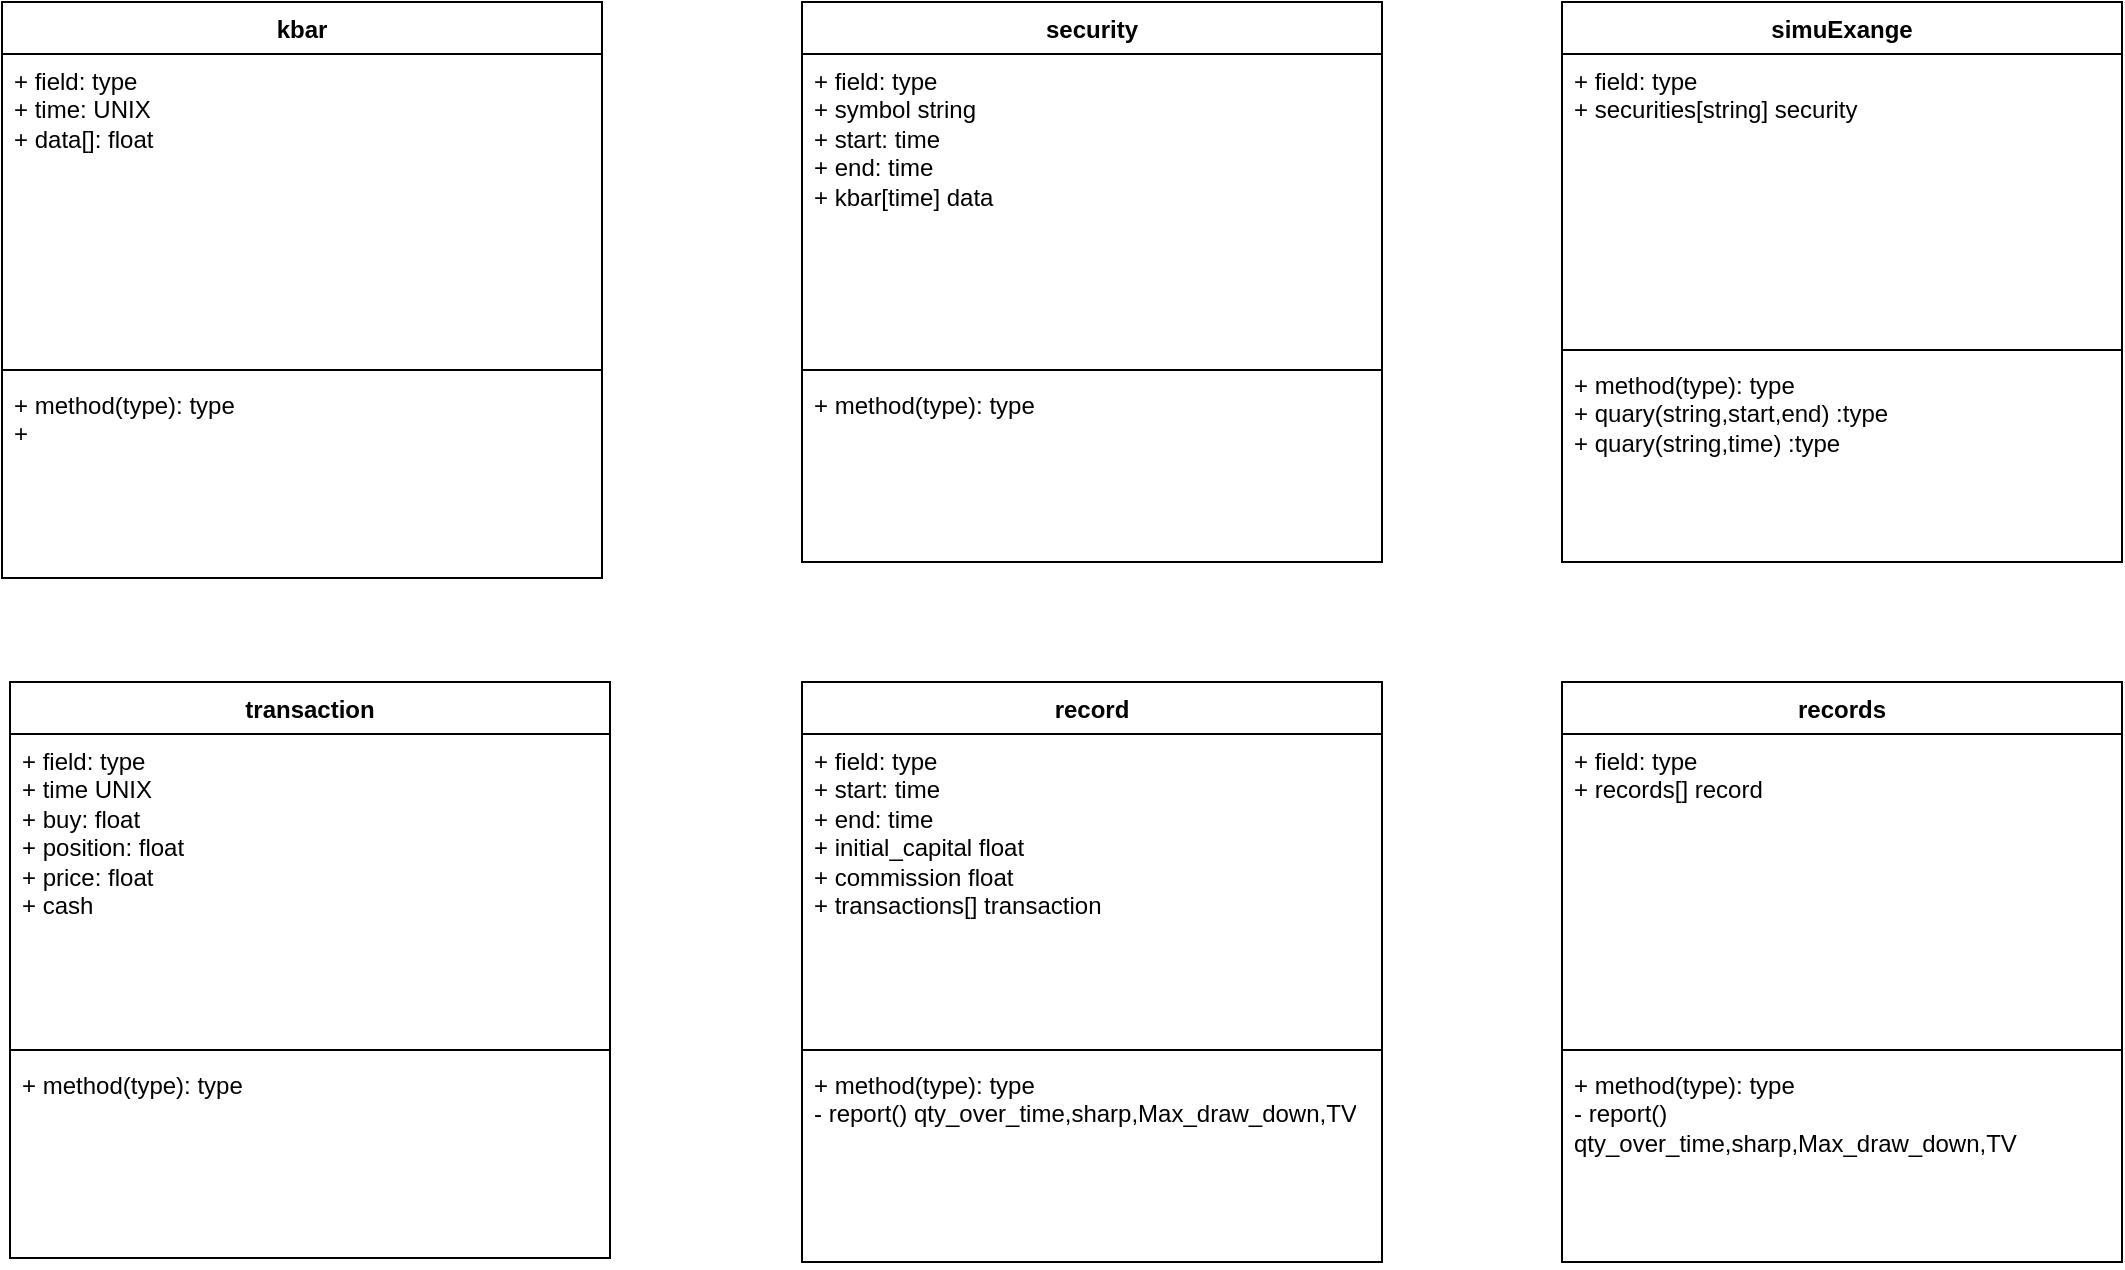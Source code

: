<mxfile version="26.1.1">
  <diagram name="第 1 页" id="eEJtGMIXdbM9ThFpS3Nj">
    <mxGraphModel dx="2074" dy="1098" grid="1" gridSize="10" guides="1" tooltips="1" connect="1" arrows="1" fold="1" page="1" pageScale="1" pageWidth="827" pageHeight="1169" math="0" shadow="0">
      <root>
        <mxCell id="0" />
        <mxCell id="1" parent="0" />
        <mxCell id="I--uk0IJnU3XhjnONqk5-1" value="kbar" style="swimlane;fontStyle=1;align=center;verticalAlign=top;childLayout=stackLayout;horizontal=1;startSize=26;horizontalStack=0;resizeParent=1;resizeParentMax=0;resizeLast=0;collapsible=1;marginBottom=0;whiteSpace=wrap;html=1;" vertex="1" parent="1">
          <mxGeometry x="110" y="250" width="300" height="288" as="geometry" />
        </mxCell>
        <mxCell id="I--uk0IJnU3XhjnONqk5-2" value="+ field: type&lt;br&gt;+ time: UNIX&lt;div&gt;+ data[]: float&lt;/div&gt;&lt;div&gt;&lt;br&gt;&lt;/div&gt;" style="text;strokeColor=none;fillColor=none;align=left;verticalAlign=top;spacingLeft=4;spacingRight=4;overflow=hidden;rotatable=0;points=[[0,0.5],[1,0.5]];portConstraint=eastwest;whiteSpace=wrap;html=1;" vertex="1" parent="I--uk0IJnU3XhjnONqk5-1">
          <mxGeometry y="26" width="300" height="154" as="geometry" />
        </mxCell>
        <mxCell id="I--uk0IJnU3XhjnONqk5-3" value="" style="line;strokeWidth=1;fillColor=none;align=left;verticalAlign=middle;spacingTop=-1;spacingLeft=3;spacingRight=3;rotatable=0;labelPosition=right;points=[];portConstraint=eastwest;strokeColor=inherit;" vertex="1" parent="I--uk0IJnU3XhjnONqk5-1">
          <mxGeometry y="180" width="300" height="8" as="geometry" />
        </mxCell>
        <mxCell id="I--uk0IJnU3XhjnONqk5-4" value="+ method(type): type&lt;br&gt;+&amp;nbsp;" style="text;strokeColor=none;fillColor=none;align=left;verticalAlign=top;spacingLeft=4;spacingRight=4;overflow=hidden;rotatable=0;points=[[0,0.5],[1,0.5]];portConstraint=eastwest;whiteSpace=wrap;html=1;" vertex="1" parent="I--uk0IJnU3XhjnONqk5-1">
          <mxGeometry y="188" width="300" height="100" as="geometry" />
        </mxCell>
        <mxCell id="I--uk0IJnU3XhjnONqk5-5" value="security" style="swimlane;fontStyle=1;align=center;verticalAlign=top;childLayout=stackLayout;horizontal=1;startSize=26;horizontalStack=0;resizeParent=1;resizeParentMax=0;resizeLast=0;collapsible=1;marginBottom=0;whiteSpace=wrap;html=1;" vertex="1" parent="1">
          <mxGeometry x="510" y="250" width="290" height="280" as="geometry" />
        </mxCell>
        <mxCell id="I--uk0IJnU3XhjnONqk5-6" value="+ field: type&lt;div&gt;+ s&lt;span style=&quot;background-color: transparent; color: light-dark(rgb(0, 0, 0), rgb(255, 255, 255));&quot;&gt;ymbol string&lt;/span&gt;&lt;/div&gt;&lt;div&gt;&lt;div&gt;+ start: time&lt;/div&gt;&lt;div&gt;+ end: time&lt;/div&gt;&lt;div&gt;+ kbar[time] data&amp;nbsp;&lt;/div&gt;&lt;/div&gt;" style="text;strokeColor=none;fillColor=none;align=left;verticalAlign=top;spacingLeft=4;spacingRight=4;overflow=hidden;rotatable=0;points=[[0,0.5],[1,0.5]];portConstraint=eastwest;whiteSpace=wrap;html=1;" vertex="1" parent="I--uk0IJnU3XhjnONqk5-5">
          <mxGeometry y="26" width="290" height="154" as="geometry" />
        </mxCell>
        <mxCell id="I--uk0IJnU3XhjnONqk5-7" value="" style="line;strokeWidth=1;fillColor=none;align=left;verticalAlign=middle;spacingTop=-1;spacingLeft=3;spacingRight=3;rotatable=0;labelPosition=right;points=[];portConstraint=eastwest;strokeColor=inherit;" vertex="1" parent="I--uk0IJnU3XhjnONqk5-5">
          <mxGeometry y="180" width="290" height="8" as="geometry" />
        </mxCell>
        <mxCell id="I--uk0IJnU3XhjnONqk5-8" value="+ method(type): type" style="text;strokeColor=none;fillColor=none;align=left;verticalAlign=top;spacingLeft=4;spacingRight=4;overflow=hidden;rotatable=0;points=[[0,0.5],[1,0.5]];portConstraint=eastwest;whiteSpace=wrap;html=1;" vertex="1" parent="I--uk0IJnU3XhjnONqk5-5">
          <mxGeometry y="188" width="290" height="92" as="geometry" />
        </mxCell>
        <mxCell id="I--uk0IJnU3XhjnONqk5-9" value="transaction" style="swimlane;fontStyle=1;align=center;verticalAlign=top;childLayout=stackLayout;horizontal=1;startSize=26;horizontalStack=0;resizeParent=1;resizeParentMax=0;resizeLast=0;collapsible=1;marginBottom=0;whiteSpace=wrap;html=1;" vertex="1" parent="1">
          <mxGeometry x="114" y="590" width="300" height="288" as="geometry" />
        </mxCell>
        <mxCell id="I--uk0IJnU3XhjnONqk5-10" value="+ field: type&lt;br&gt;+ time UNIX&lt;div&gt;+ buy: float&lt;br&gt;+ position: float&lt;/div&gt;&lt;div&gt;+ price: float&lt;/div&gt;&lt;div&gt;+ cash&lt;/div&gt;&lt;div&gt;&lt;br&gt;&lt;/div&gt;&lt;div&gt;&lt;br&gt;&lt;/div&gt;" style="text;strokeColor=none;fillColor=none;align=left;verticalAlign=top;spacingLeft=4;spacingRight=4;overflow=hidden;rotatable=0;points=[[0,0.5],[1,0.5]];portConstraint=eastwest;whiteSpace=wrap;html=1;" vertex="1" parent="I--uk0IJnU3XhjnONqk5-9">
          <mxGeometry y="26" width="300" height="154" as="geometry" />
        </mxCell>
        <mxCell id="I--uk0IJnU3XhjnONqk5-11" value="" style="line;strokeWidth=1;fillColor=none;align=left;verticalAlign=middle;spacingTop=-1;spacingLeft=3;spacingRight=3;rotatable=0;labelPosition=right;points=[];portConstraint=eastwest;strokeColor=inherit;" vertex="1" parent="I--uk0IJnU3XhjnONqk5-9">
          <mxGeometry y="180" width="300" height="8" as="geometry" />
        </mxCell>
        <mxCell id="I--uk0IJnU3XhjnONqk5-12" value="+ method(type): type&lt;div&gt;&lt;br/&gt;&lt;/div&gt;" style="text;strokeColor=none;fillColor=none;align=left;verticalAlign=top;spacingLeft=4;spacingRight=4;overflow=hidden;rotatable=0;points=[[0,0.5],[1,0.5]];portConstraint=eastwest;whiteSpace=wrap;html=1;" vertex="1" parent="I--uk0IJnU3XhjnONqk5-9">
          <mxGeometry y="188" width="300" height="100" as="geometry" />
        </mxCell>
        <mxCell id="I--uk0IJnU3XhjnONqk5-13" value="simuExange" style="swimlane;fontStyle=1;align=center;verticalAlign=top;childLayout=stackLayout;horizontal=1;startSize=26;horizontalStack=0;resizeParent=1;resizeParentMax=0;resizeLast=0;collapsible=1;marginBottom=0;whiteSpace=wrap;html=1;" vertex="1" parent="1">
          <mxGeometry x="890" y="250" width="280" height="280" as="geometry" />
        </mxCell>
        <mxCell id="I--uk0IJnU3XhjnONqk5-14" value="+ field: type&lt;div&gt;+&amp;nbsp;&lt;span style=&quot;text-align: center; background-color: transparent; color: light-dark(rgb(0, 0, 0), rgb(255, 255, 255));&quot;&gt;securities[string] security&amp;nbsp;&lt;/span&gt;&lt;/div&gt;" style="text;strokeColor=none;fillColor=none;align=left;verticalAlign=top;spacingLeft=4;spacingRight=4;overflow=hidden;rotatable=0;points=[[0,0.5],[1,0.5]];portConstraint=eastwest;whiteSpace=wrap;html=1;" vertex="1" parent="I--uk0IJnU3XhjnONqk5-13">
          <mxGeometry y="26" width="280" height="144" as="geometry" />
        </mxCell>
        <mxCell id="I--uk0IJnU3XhjnONqk5-15" value="" style="line;strokeWidth=1;fillColor=none;align=left;verticalAlign=middle;spacingTop=-1;spacingLeft=3;spacingRight=3;rotatable=0;labelPosition=right;points=[];portConstraint=eastwest;strokeColor=inherit;" vertex="1" parent="I--uk0IJnU3XhjnONqk5-13">
          <mxGeometry y="170" width="280" height="8" as="geometry" />
        </mxCell>
        <mxCell id="I--uk0IJnU3XhjnONqk5-16" value="+ method(type): type&lt;div&gt;+ quary(string,start,end) :type&lt;/div&gt;&lt;div&gt;+ quary&lt;span style=&quot;background-color: transparent; color: light-dark(rgb(0, 0, 0), rgb(255, 255, 255));&quot;&gt;(string,time) :type&lt;/span&gt;&lt;/div&gt;" style="text;strokeColor=none;fillColor=none;align=left;verticalAlign=top;spacingLeft=4;spacingRight=4;overflow=hidden;rotatable=0;points=[[0,0.5],[1,0.5]];portConstraint=eastwest;whiteSpace=wrap;html=1;" vertex="1" parent="I--uk0IJnU3XhjnONqk5-13">
          <mxGeometry y="178" width="280" height="102" as="geometry" />
        </mxCell>
        <mxCell id="I--uk0IJnU3XhjnONqk5-17" value="record" style="swimlane;fontStyle=1;align=center;verticalAlign=top;childLayout=stackLayout;horizontal=1;startSize=26;horizontalStack=0;resizeParent=1;resizeParentMax=0;resizeLast=0;collapsible=1;marginBottom=0;whiteSpace=wrap;html=1;" vertex="1" parent="1">
          <mxGeometry x="510" y="590" width="290" height="290" as="geometry" />
        </mxCell>
        <mxCell id="I--uk0IJnU3XhjnONqk5-18" value="+ field: type&lt;br&gt;&lt;div&gt;+ start: time&lt;/div&gt;&lt;div&gt;+ end: time&lt;/div&gt;+ initial_capital float&lt;div&gt;+ commission float&lt;/div&gt;&lt;div&gt;+ transactions[] transaction&lt;/div&gt;" style="text;strokeColor=none;fillColor=none;align=left;verticalAlign=top;spacingLeft=4;spacingRight=4;overflow=hidden;rotatable=0;points=[[0,0.5],[1,0.5]];portConstraint=eastwest;whiteSpace=wrap;html=1;" vertex="1" parent="I--uk0IJnU3XhjnONqk5-17">
          <mxGeometry y="26" width="290" height="154" as="geometry" />
        </mxCell>
        <mxCell id="I--uk0IJnU3XhjnONqk5-19" value="" style="line;strokeWidth=1;fillColor=none;align=left;verticalAlign=middle;spacingTop=-1;spacingLeft=3;spacingRight=3;rotatable=0;labelPosition=right;points=[];portConstraint=eastwest;strokeColor=inherit;" vertex="1" parent="I--uk0IJnU3XhjnONqk5-17">
          <mxGeometry y="180" width="290" height="8" as="geometry" />
        </mxCell>
        <mxCell id="I--uk0IJnU3XhjnONqk5-20" value="+ method(type): type&lt;div&gt;- report() qty_over_time,sharp,Max_draw_down,TV&lt;/div&gt;" style="text;strokeColor=none;fillColor=none;align=left;verticalAlign=top;spacingLeft=4;spacingRight=4;overflow=hidden;rotatable=0;points=[[0,0.5],[1,0.5]];portConstraint=eastwest;whiteSpace=wrap;html=1;" vertex="1" parent="I--uk0IJnU3XhjnONqk5-17">
          <mxGeometry y="188" width="290" height="102" as="geometry" />
        </mxCell>
        <mxCell id="I--uk0IJnU3XhjnONqk5-21" value="records" style="swimlane;fontStyle=1;align=center;verticalAlign=top;childLayout=stackLayout;horizontal=1;startSize=26;horizontalStack=0;resizeParent=1;resizeParentMax=0;resizeLast=0;collapsible=1;marginBottom=0;whiteSpace=wrap;html=1;" vertex="1" parent="1">
          <mxGeometry x="890" y="590" width="280" height="290" as="geometry" />
        </mxCell>
        <mxCell id="I--uk0IJnU3XhjnONqk5-22" value="+ field: type&lt;div&gt;+ records[] record&lt;/div&gt;" style="text;strokeColor=none;fillColor=none;align=left;verticalAlign=top;spacingLeft=4;spacingRight=4;overflow=hidden;rotatable=0;points=[[0,0.5],[1,0.5]];portConstraint=eastwest;whiteSpace=wrap;html=1;" vertex="1" parent="I--uk0IJnU3XhjnONqk5-21">
          <mxGeometry y="26" width="280" height="154" as="geometry" />
        </mxCell>
        <mxCell id="I--uk0IJnU3XhjnONqk5-23" value="" style="line;strokeWidth=1;fillColor=none;align=left;verticalAlign=middle;spacingTop=-1;spacingLeft=3;spacingRight=3;rotatable=0;labelPosition=right;points=[];portConstraint=eastwest;strokeColor=inherit;" vertex="1" parent="I--uk0IJnU3XhjnONqk5-21">
          <mxGeometry y="180" width="280" height="8" as="geometry" />
        </mxCell>
        <mxCell id="I--uk0IJnU3XhjnONqk5-24" value="+ method(type): type&lt;div&gt;- report() qty_over_time,sharp,Max_draw_down,TV&lt;/div&gt;" style="text;strokeColor=none;fillColor=none;align=left;verticalAlign=top;spacingLeft=4;spacingRight=4;overflow=hidden;rotatable=0;points=[[0,0.5],[1,0.5]];portConstraint=eastwest;whiteSpace=wrap;html=1;" vertex="1" parent="I--uk0IJnU3XhjnONqk5-21">
          <mxGeometry y="188" width="280" height="102" as="geometry" />
        </mxCell>
      </root>
    </mxGraphModel>
  </diagram>
</mxfile>
